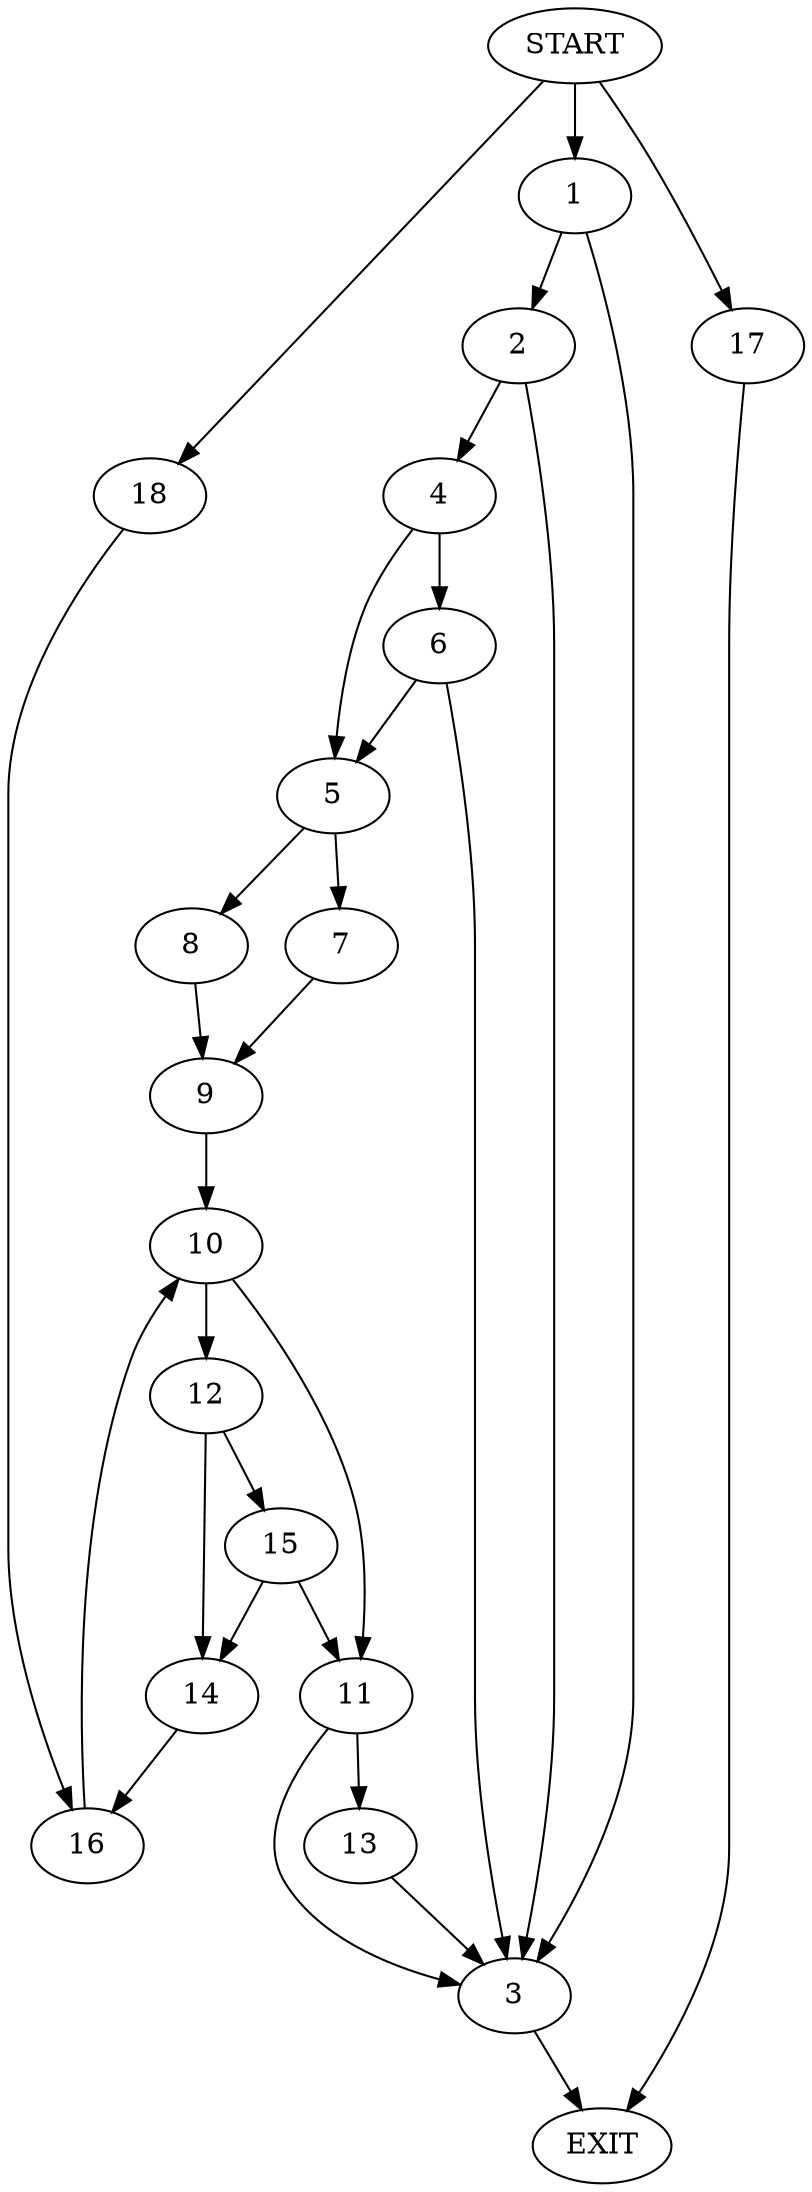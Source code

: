 digraph {
0 [label="START"]
19 [label="EXIT"]
0 -> 1
1 -> 2
1 -> 3
2 -> 4
2 -> 3
3 -> 19
4 -> 5
4 -> 6
6 -> 5
6 -> 3
5 -> 7
5 -> 8
7 -> 9
8 -> 9
9 -> 10
10 -> 11
10 -> 12
11 -> 13
11 -> 3
12 -> 14
12 -> 15
14 -> 16
15 -> 11
15 -> 14
16 -> 10
0 -> 17
17 -> 19
0 -> 18
18 -> 16
13 -> 3
}
